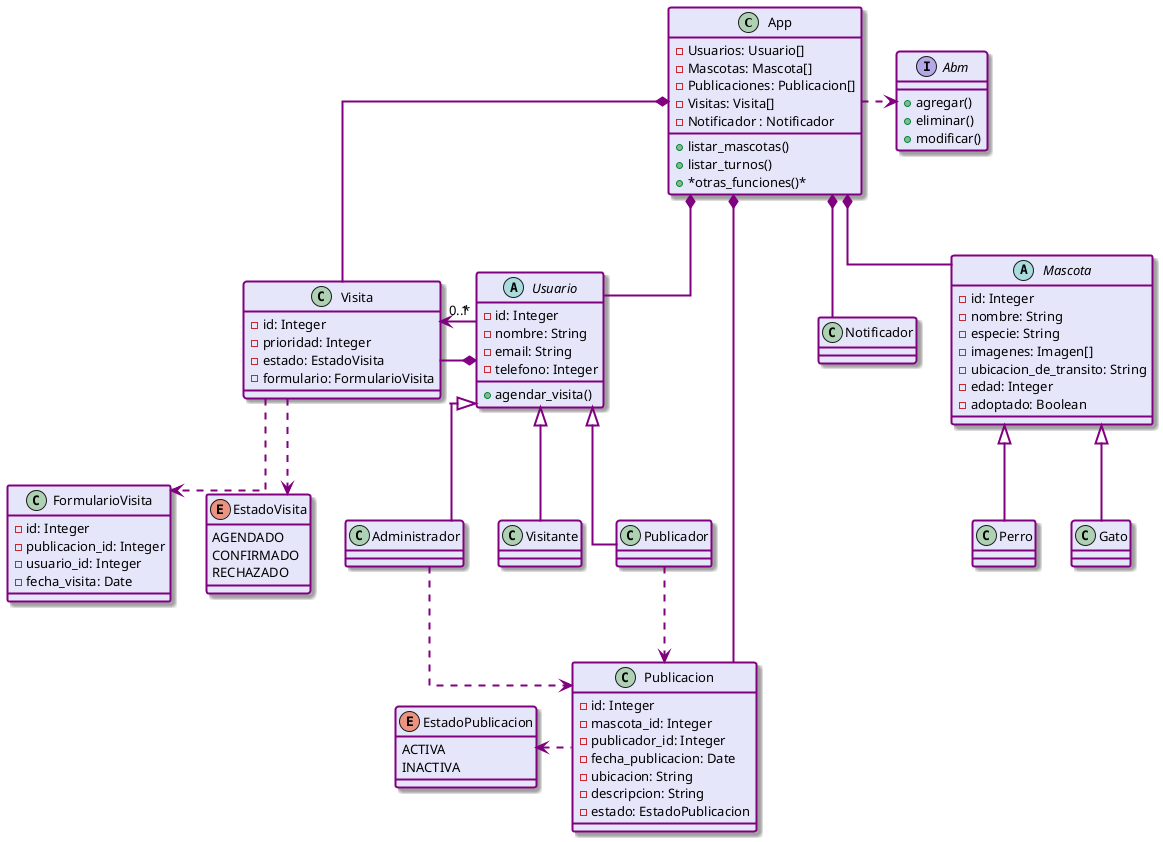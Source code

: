 @startuml Diagrama de Clases: AdoptAR

!define MyFontColor #000000
!define MyBorderColor #800080
!define MyBackgroundColor #E6E6FA
!define MyArrowColor #800080
!define MyPackageColor #DDDDDD

skinparam defaultFontName Arial
skinparam DefaultFontSize 13
skinparam Linetype ortho
skinparam Arrowcolor MyArrowColor
skinparam ArrowThickness 2
skinparam Classbordercolor MyBorderColor
skinparam ClassBorderThickness 2
skinparam ClassBackgroundColor MyBackgroundColor
skinparam Shadowing true
skinparam GroupInheritance 1
skinparam NoteBackgroundColor yellow
skinparam NoteBorderThickness 2
skinparam PackageBackgroundColor MyPackageColor

class App {

  -Usuarios: Usuario[]
  -Mascotas: Mascota[] 
  -Publicaciones: Publicacion[]
  -Visitas: Visita[]
  -Notificador : Notificador

  + listar_mascotas() 
  + listar_turnos()
  + *otras_funciones()*

}

Abstract class Usuario {
  - id: Integer /' [PK] '/
  - nombre: String
  - email: String
  - telefono: Integer
  
  + agendar_visita()


  /' + realizar_donacion() '/
}

class Administrador extends Usuario {

}

class Visitante extends Usuario {
  
}

class Publicador extends Usuario {

}

class Notificador {

}

Abstract class Mascota {
  - id: Integer /' [PK] '/
  - nombre: String
  - especie: String
  - imagenes: Imagen[]
  - ubicacion_de_transito: String
  - edad: Integer
  - adoptado: Boolean
}

class Perro extends Mascota{
}

class Gato extends Mascota {

}
  
class Visita {
  - id: Integer /' [PK] '/
  - prioridad: Integer
  - estado: EstadoVisita
  - formulario: FormularioVisita
}

class Publicacion {
  - id: Integer /' [PK] '/
  - mascota_id: Integer /' [FK] '/
  - publicador_id: Integer /' [FK] '/
  - fecha_publicacion: Date
  - ubicacion: String
  - descripcion: String
  - estado: EstadoPublicacion
  
}

class FormularioVisita { 
  - id: Integer /' [PK] '/
  - publicacion_id: Integer /' [FK] '/
  - usuario_id: Integer /' [FK] '/
  - fecha_visita: Date
}

/' En caso de implementar donaciones
class Donacion {
  - usuario_id: Integer /' [FK] ' /
  - mascota_id: Integer /' [FK] ' /
  - tipo_donacion: String
  - importe_donacion: Number
  - items_seleccion: ArrayList []
  - lista_necesidades: ArrayList [] 
}
 '/

interface Abm {
  /' usuarios,mascotas y visitas '/
  + agregar()
  + eliminar()
  + modificar()
}

ENUM EstadoVisita {
  AGENDADO
  CONFIRMADO
  RECHAZADO
}

ENUM EstadoPublicacion {
  ACTIVA
  INACTIVA
}

/' Relaciones '/
 ''Donacion o-r- Usuario

Usuario *-- Visita  

App *-- Usuario  /' : "tiene" '/
App *-- Notificador  /' : "tiene" '/
App *-- Mascota  /' : "tiene" '/
App *-- Publicacion  /' : "tiene" '/
App *-- Visita  /' : "tiene" '/
App .right.> Abm   /' : "usa" '/
Visita ..> EstadoVisita /' : "usa" '/
Visita ..> FormularioVisita  /' : "usa" '/
Publicacion .left.> EstadoPublicacion /' : "usa" '/

Administrador ..> Publicacion /' : "usa" '/
Publicador ..> Publicacion /' : "usa" '/

/' Cardinalidad '/

Usuario "1" -left-> "0..*  " Visita /' : "realiza" '/


''Usuario "1" --> "0..*" Donacion /' : "realiza" '/

@enduml
